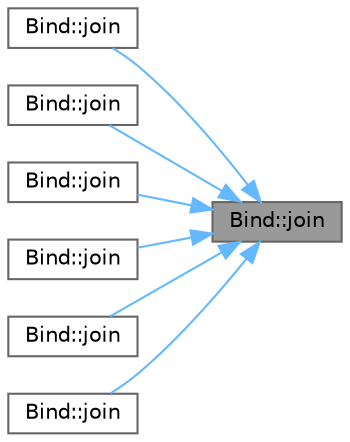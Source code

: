 digraph "Bind::join"
{
 // LATEX_PDF_SIZE
  bgcolor="transparent";
  edge [fontname=Helvetica,fontsize=10,labelfontname=Helvetica,labelfontsize=10];
  node [fontname=Helvetica,fontsize=10,shape=box,height=0.2,width=0.4];
  rankdir="RL";
  Node1 [id="Node000001",label="Bind::join",height=0.2,width=0.4,color="gray40", fillcolor="grey60", style="filled", fontcolor="black",tooltip="Binds a Button object to a click callback function."];
  Node1 -> Node2 [id="edge1_Node000001_Node000002",dir="back",color="steelblue1",style="solid",tooltip=" "];
  Node2 [id="Node000002",label="Bind::join",height=0.2,width=0.4,color="grey40", fillcolor="white", style="filled",URL="$class_bind.html#ae8ff191f243e526021170671a5d357f5",tooltip="Binds a Button object to a click callback function."];
  Node1 -> Node3 [id="edge2_Node000001_Node000003",dir="back",color="steelblue1",style="solid",tooltip=" "];
  Node3 [id="Node000003",label="Bind::join",height=0.2,width=0.4,color="grey40", fillcolor="white", style="filled",URL="$class_bind.html#a9d197125dae04b519463bfaa01057e74",tooltip="Binds a Color Picker object to a click callback function."];
  Node1 -> Node4 [id="edge3_Node000001_Node000004",dir="back",color="steelblue1",style="solid",tooltip=" "];
  Node4 [id="Node000004",label="Bind::join",height=0.2,width=0.4,color="grey40", fillcolor="white", style="filled",URL="$class_bind.html#ad0488ae3628a9a59ff075776b2642bc4",tooltip="Binds a Joystick object to a change callback function."];
  Node1 -> Node5 [id="edge4_Node000001_Node000005",dir="back",color="steelblue1",style="solid",tooltip=" "];
  Node5 [id="Node000005",label="Bind::join",height=0.2,width=0.4,color="grey40", fillcolor="white", style="filled",URL="$class_bind.html#a0f5f2dae04d755ad79f5b153efc12ba0",tooltip="Binds a Dial Knob object to a change callback function."];
  Node1 -> Node6 [id="edge5_Node000001_Node000006",dir="back",color="steelblue1",style="solid",tooltip=" "];
  Node6 [id="Node000006",label="Bind::join",height=0.2,width=0.4,color="grey40", fillcolor="white", style="filled",URL="$class_bind.html#a597efa04182807b6fe71f0ea5bba560f",tooltip="Binds a SeekBar object to a change callback function."];
  Node1 -> Node7 [id="edge6_Node000001_Node000007",dir="back",color="steelblue1",style="solid",tooltip=" "];
  Node7 [id="Node000007",label="Bind::join",height=0.2,width=0.4,color="grey40", fillcolor="white", style="filled",URL="$class_bind.html#a68d23a109fae637d290c8c76a202e7af",tooltip="Binds a ON/OFF Switch object to a click callback function."];
}
